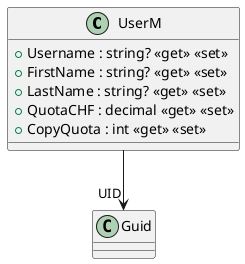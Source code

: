 @startuml
class UserM {
    + Username : string? <<get>> <<set>>
    + FirstName : string? <<get>> <<set>>
    + LastName : string? <<get>> <<set>>
    + QuotaCHF : decimal <<get>> <<set>>
    + CopyQuota : int <<get>> <<set>>
}
UserM --> "UID" Guid
@enduml
